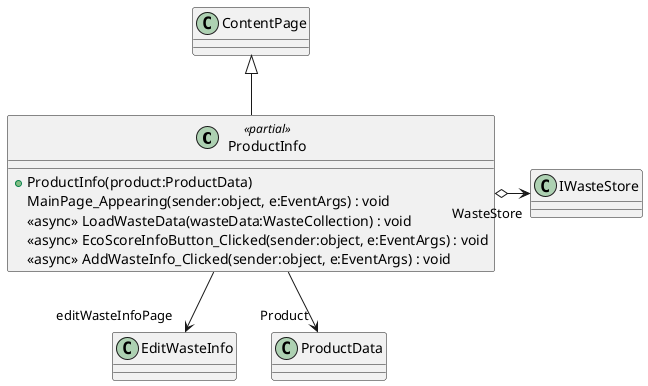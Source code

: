 @startuml
class ProductInfo <<partial>> {
    + ProductInfo(product:ProductData)
    MainPage_Appearing(sender:object, e:EventArgs) : void
    <<async>> LoadWasteData(wasteData:WasteCollection) : void
    <<async>> EcoScoreInfoButton_Clicked(sender:object, e:EventArgs) : void
    <<async>> AddWasteInfo_Clicked(sender:object, e:EventArgs) : void
}
ContentPage <|-- ProductInfo
ProductInfo o-> "WasteStore" IWasteStore
ProductInfo --> "editWasteInfoPage" EditWasteInfo
ProductInfo --> "Product" ProductData
@enduml
